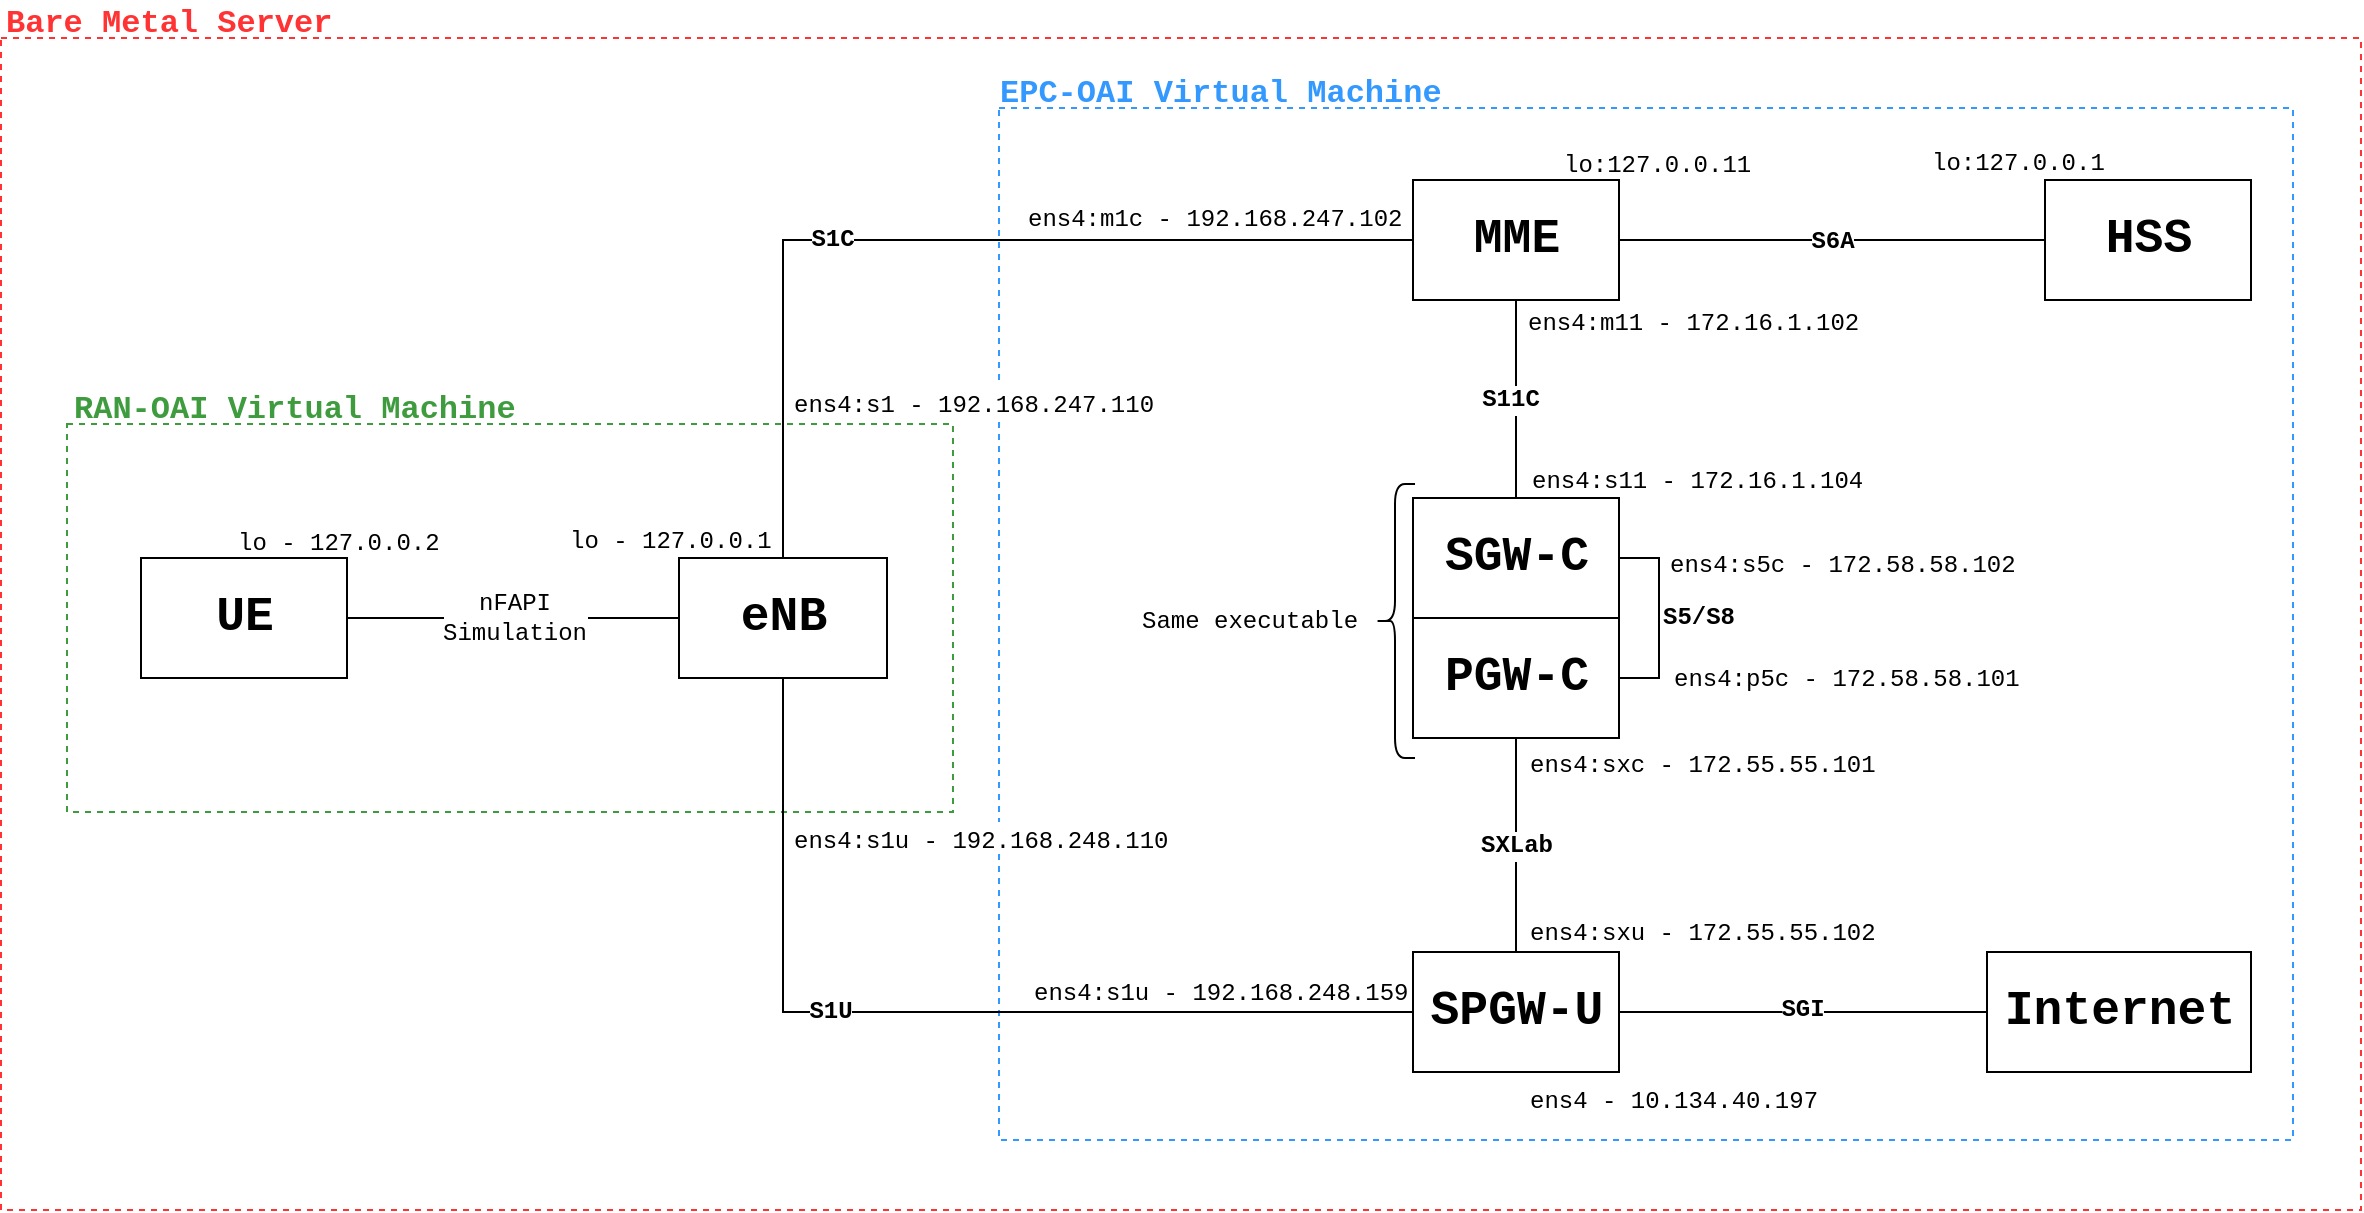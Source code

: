 <mxfile version="11.1.4" type="device"><diagram id="qCd5ODhOwnlZ6c5L1NkQ" name="Page-1"><mxGraphModel dx="868" dy="516" grid="1" gridSize="1" guides="1" tooltips="1" connect="1" arrows="1" fold="1" page="1" pageScale="1" pageWidth="1300" pageHeight="700" math="0" shadow="0"><root><mxCell id="0"/><mxCell id="1" parent="0"/><mxCell id="SDiGA9eDwOWrhzRXRL7c-49" value="" style="rounded=0;whiteSpace=wrap;html=1;fontFamily=Courier New;dashed=1;fillColor=#ffffff;gradientColor=none;strokeColor=#FF3333;" parent="1" vertex="1"><mxGeometry x="53.5" y="63" width="1180" height="586" as="geometry"/></mxCell><mxCell id="SDiGA9eDwOWrhzRXRL7c-47" value="" style="rounded=0;whiteSpace=wrap;html=1;fontFamily=Courier New;dashed=1;strokeColor=#3E9C3E;" parent="1" vertex="1"><mxGeometry x="86.5" y="256" width="443" height="194" as="geometry"/></mxCell><mxCell id="SDiGA9eDwOWrhzRXRL7c-45" value="" style="rounded=0;whiteSpace=wrap;html=1;fontFamily=Courier New;dashed=1;strokeColor=#3399FF;" parent="1" vertex="1"><mxGeometry x="552.5" y="98" width="647" height="516" as="geometry"/></mxCell><mxCell id="SDiGA9eDwOWrhzRXRL7c-10" style="edgeStyle=orthogonalEdgeStyle;rounded=0;orthogonalLoop=1;jettySize=auto;html=1;exitX=0.5;exitY=1;exitDx=0;exitDy=0;entryX=0.5;entryY=0;entryDx=0;entryDy=0;endArrow=none;endFill=0;fontFamily=Courier New;" parent="1" source="SDiGA9eDwOWrhzRXRL7c-1" target="SDiGA9eDwOWrhzRXRL7c-2" edge="1"><mxGeometry relative="1" as="geometry"/></mxCell><mxCell id="SDiGA9eDwOWrhzRXRL7c-14" value="S11C" style="text;html=1;resizable=0;points=[];align=center;verticalAlign=middle;labelBackgroundColor=#ffffff;fontStyle=1;fontFamily=Courier New;" parent="SDiGA9eDwOWrhzRXRL7c-10" vertex="1" connectable="0"><mxGeometry x="0.232" y="-1" relative="1" as="geometry"><mxPoint x="-2" y="-11.5" as="offset"/></mxGeometry></mxCell><mxCell id="SDiGA9eDwOWrhzRXRL7c-31" style="edgeStyle=orthogonalEdgeStyle;rounded=0;orthogonalLoop=1;jettySize=auto;html=1;exitX=0;exitY=0.5;exitDx=0;exitDy=0;entryX=0.5;entryY=0;entryDx=0;entryDy=0;endArrow=none;endFill=0;fontFamily=Courier New;" parent="1" source="SDiGA9eDwOWrhzRXRL7c-1" target="SDiGA9eDwOWrhzRXRL7c-30" edge="1"><mxGeometry relative="1" as="geometry"/></mxCell><mxCell id="SDiGA9eDwOWrhzRXRL7c-36" value="S1C" style="text;html=1;resizable=0;points=[];align=center;verticalAlign=middle;labelBackgroundColor=#ffffff;fontStyle=1;fontFamily=Courier New;" parent="SDiGA9eDwOWrhzRXRL7c-31" vertex="1" connectable="0"><mxGeometry x="0.19" y="26" relative="1" as="geometry"><mxPoint x="-9" y="-26.5" as="offset"/></mxGeometry></mxCell><mxCell id="SDiGA9eDwOWrhzRXRL7c-1" value="&lt;h1&gt;&lt;font&gt;MME&lt;/font&gt;&lt;/h1&gt;" style="rounded=0;whiteSpace=wrap;html=1;fontFamily=Courier New;" parent="1" vertex="1"><mxGeometry x="759.5" y="134" width="103" height="60" as="geometry"/></mxCell><mxCell id="SDiGA9eDwOWrhzRXRL7c-12" style="edgeStyle=orthogonalEdgeStyle;rounded=0;orthogonalLoop=1;jettySize=auto;html=1;exitX=1;exitY=0.5;exitDx=0;exitDy=0;entryX=1;entryY=0.5;entryDx=0;entryDy=0;endArrow=none;endFill=0;fontFamily=Courier New;" parent="1" source="SDiGA9eDwOWrhzRXRL7c-2" target="SDiGA9eDwOWrhzRXRL7c-3" edge="1"><mxGeometry relative="1" as="geometry"/></mxCell><mxCell id="SDiGA9eDwOWrhzRXRL7c-13" value="S5/S8" style="text;html=1;resizable=0;points=[];align=center;verticalAlign=middle;labelBackgroundColor=#ffffff;fontStyle=1;fontFamily=Courier New;" parent="SDiGA9eDwOWrhzRXRL7c-12" vertex="1" connectable="0"><mxGeometry x="0.36" y="-1" relative="1" as="geometry"><mxPoint x="20" y="-18" as="offset"/></mxGeometry></mxCell><mxCell id="SDiGA9eDwOWrhzRXRL7c-2" value="&lt;h1&gt;&lt;font&gt;SGW-C&lt;/font&gt;&lt;/h1&gt;" style="rounded=0;whiteSpace=wrap;html=1;fontFamily=Courier New;" parent="1" vertex="1"><mxGeometry x="759.5" y="293" width="103" height="60" as="geometry"/></mxCell><mxCell id="SDiGA9eDwOWrhzRXRL7c-11" style="edgeStyle=orthogonalEdgeStyle;rounded=0;orthogonalLoop=1;jettySize=auto;html=1;exitX=0.5;exitY=1;exitDx=0;exitDy=0;entryX=0.5;entryY=0;entryDx=0;entryDy=0;endArrow=none;endFill=0;fontFamily=Courier New;" parent="1" source="SDiGA9eDwOWrhzRXRL7c-3" target="SDiGA9eDwOWrhzRXRL7c-4" edge="1"><mxGeometry relative="1" as="geometry"/></mxCell><mxCell id="SDiGA9eDwOWrhzRXRL7c-21" value="SXLab" style="text;html=1;resizable=0;points=[];align=center;verticalAlign=middle;labelBackgroundColor=#ffffff;fontStyle=1;fontFamily=Courier New;" parent="SDiGA9eDwOWrhzRXRL7c-11" vertex="1" connectable="0"><mxGeometry x="0.178" y="-1" relative="1" as="geometry"><mxPoint x="1" y="-9.5" as="offset"/></mxGeometry></mxCell><mxCell id="SDiGA9eDwOWrhzRXRL7c-3" value="&lt;h1&gt;&lt;font&gt;PGW-C&lt;/font&gt;&lt;/h1&gt;" style="rounded=0;whiteSpace=wrap;html=1;fontFamily=Courier New;" parent="1" vertex="1"><mxGeometry x="759.5" y="353" width="103" height="60" as="geometry"/></mxCell><mxCell id="SDiGA9eDwOWrhzRXRL7c-27" style="edgeStyle=orthogonalEdgeStyle;rounded=0;orthogonalLoop=1;jettySize=auto;html=1;exitX=1;exitY=0.5;exitDx=0;exitDy=0;entryX=0;entryY=0.5;entryDx=0;entryDy=0;endArrow=none;endFill=0;fontFamily=Courier New;" parent="1" source="SDiGA9eDwOWrhzRXRL7c-4" target="SDiGA9eDwOWrhzRXRL7c-26" edge="1"><mxGeometry relative="1" as="geometry"/></mxCell><mxCell id="SDiGA9eDwOWrhzRXRL7c-28" value="SGI" style="text;html=1;resizable=0;points=[];align=center;verticalAlign=middle;labelBackgroundColor=#ffffff;fontStyle=1;fontFamily=Courier New;" parent="SDiGA9eDwOWrhzRXRL7c-27" vertex="1" connectable="0"><mxGeometry x="0.19" y="-1" relative="1" as="geometry"><mxPoint x="-18.5" y="-2" as="offset"/></mxGeometry></mxCell><mxCell id="SDiGA9eDwOWrhzRXRL7c-4" value="&lt;h1&gt;&lt;font&gt;SPGW-U&lt;/font&gt;&lt;/h1&gt;" style="rounded=0;whiteSpace=wrap;html=1;fontFamily=Courier New;" parent="1" vertex="1"><mxGeometry x="759.5" y="520" width="103" height="60" as="geometry"/></mxCell><mxCell id="SDiGA9eDwOWrhzRXRL7c-6" style="edgeStyle=orthogonalEdgeStyle;rounded=0;orthogonalLoop=1;jettySize=auto;html=1;exitX=0;exitY=0.5;exitDx=0;exitDy=0;entryX=1;entryY=0.5;entryDx=0;entryDy=0;endArrow=none;endFill=0;fontFamily=Courier New;" parent="1" source="SDiGA9eDwOWrhzRXRL7c-5" target="SDiGA9eDwOWrhzRXRL7c-1" edge="1"><mxGeometry relative="1" as="geometry"/></mxCell><mxCell id="SDiGA9eDwOWrhzRXRL7c-7" value="S6A" style="text;html=1;resizable=0;points=[];align=center;verticalAlign=middle;labelBackgroundColor=#ffffff;fontStyle=1;fontFamily=Courier New;" parent="SDiGA9eDwOWrhzRXRL7c-6" vertex="1" connectable="0"><mxGeometry x="-0.268" y="3" relative="1" as="geometry"><mxPoint x="-28.5" y="-2" as="offset"/></mxGeometry></mxCell><mxCell id="SDiGA9eDwOWrhzRXRL7c-5" value="&lt;h1&gt;&lt;font&gt;HSS&lt;/font&gt;&lt;/h1&gt;" style="rounded=0;whiteSpace=wrap;html=1;fontFamily=Courier New;" parent="1" vertex="1"><mxGeometry x="1075.5" y="134" width="103" height="60" as="geometry"/></mxCell><mxCell id="SDiGA9eDwOWrhzRXRL7c-15" value="lo:127.0.0.11" style="text;html=1;resizable=0;points=[];autosize=1;align=left;verticalAlign=top;spacingTop=-4;fontFamily=Courier New;" parent="1" vertex="1"><mxGeometry x="832.5" y="117" width="80" height="15" as="geometry"/></mxCell><mxCell id="SDiGA9eDwOWrhzRXRL7c-16" value="ens4:s11 - 172.16.1.104" style="text;html=1;resizable=0;points=[];autosize=1;align=left;verticalAlign=top;spacingTop=-4;fontFamily=Courier New;" parent="1" vertex="1"><mxGeometry x="816.5" y="275" width="140" height="15" as="geometry"/></mxCell><mxCell id="SDiGA9eDwOWrhzRXRL7c-17" value="lo:127.0.0.1" style="text;html=1;resizable=0;points=[];autosize=1;align=left;verticalAlign=top;spacingTop=-4;imageAlign=right;fontFamily=Courier New;" parent="1" vertex="1"><mxGeometry x="1016.5" y="116" width="74" height="15" as="geometry"/></mxCell><mxCell id="SDiGA9eDwOWrhzRXRL7c-18" value="ens4:m11 - 172.16.1.102" style="text;html=1;resizable=0;points=[];autosize=1;align=left;verticalAlign=top;spacingTop=-4;fontFamily=Courier New;" parent="1" vertex="1"><mxGeometry x="814.5" y="196" width="144" height="15" as="geometry"/></mxCell><mxCell id="SDiGA9eDwOWrhzRXRL7c-19" value="ens4:s5c - 172.58.58.102" style="text;html=1;resizable=0;points=[];autosize=1;align=left;verticalAlign=top;spacingTop=-4;fontFamily=Courier New;" parent="1" vertex="1"><mxGeometry x="885.5" y="317" width="146" height="15" as="geometry"/></mxCell><mxCell id="SDiGA9eDwOWrhzRXRL7c-20" value="ens4:p5c - 172.58.58.101" style="text;html=1;resizable=0;points=[];autosize=1;align=left;verticalAlign=top;spacingTop=-4;fontFamily=Courier New;" parent="1" vertex="1"><mxGeometry x="887.5" y="374" width="147" height="15" as="geometry"/></mxCell><mxCell id="SDiGA9eDwOWrhzRXRL7c-22" value="ens4:sxc -&amp;nbsp;172.55.55.101&amp;nbsp;" style="text;html=1;resizable=0;points=[];autosize=1;align=left;verticalAlign=top;spacingTop=-4;fontFamily=Courier New;" parent="1" vertex="1"><mxGeometry x="815.5" y="417" width="149" height="15" as="geometry"/></mxCell><mxCell id="SDiGA9eDwOWrhzRXRL7c-23" value="ens4:sxu -&amp;nbsp;172.55.55.102&amp;nbsp;" style="text;html=1;resizable=0;points=[];autosize=1;align=left;verticalAlign=top;spacingTop=-4;fontFamily=Courier New;" parent="1" vertex="1"><mxGeometry x="815.5" y="501" width="150" height="15" as="geometry"/></mxCell><mxCell id="SDiGA9eDwOWrhzRXRL7c-24" value="" style="shape=curlyBracket;whiteSpace=wrap;html=1;rounded=1;fontFamily=Courier New;" parent="1" vertex="1"><mxGeometry x="740.5" y="286" width="20" height="137" as="geometry"/></mxCell><mxCell id="SDiGA9eDwOWrhzRXRL7c-25" value="Same executable" style="text;html=1;resizable=0;points=[];autosize=1;align=left;verticalAlign=top;spacingTop=-4;fontFamily=Courier New;" parent="1" vertex="1"><mxGeometry x="621.5" y="345" width="104" height="15" as="geometry"/></mxCell><mxCell id="SDiGA9eDwOWrhzRXRL7c-26" value="&lt;h1&gt;&lt;font&gt;Internet&lt;/font&gt;&lt;/h1&gt;" style="rounded=0;whiteSpace=wrap;html=1;fontFamily=Courier New;" parent="1" vertex="1"><mxGeometry x="1046.5" y="520" width="132" height="60" as="geometry"/></mxCell><mxCell id="SDiGA9eDwOWrhzRXRL7c-29" value="ens4 -&amp;nbsp;10.134.40.197" style="text;html=1;resizable=0;points=[];autosize=1;align=left;verticalAlign=top;spacingTop=-4;fontFamily=Courier New;" parent="1" vertex="1"><mxGeometry x="815.5" y="585" width="124" height="15" as="geometry"/></mxCell><mxCell id="SDiGA9eDwOWrhzRXRL7c-32" style="edgeStyle=orthogonalEdgeStyle;rounded=0;orthogonalLoop=1;jettySize=auto;html=1;exitX=0.5;exitY=1;exitDx=0;exitDy=0;entryX=0;entryY=0.5;entryDx=0;entryDy=0;endArrow=none;endFill=0;fontFamily=Courier New;" parent="1" source="SDiGA9eDwOWrhzRXRL7c-30" target="SDiGA9eDwOWrhzRXRL7c-4" edge="1"><mxGeometry relative="1" as="geometry"/></mxCell><mxCell id="SDiGA9eDwOWrhzRXRL7c-34" value="S1U" style="text;html=1;resizable=0;points=[];align=center;verticalAlign=middle;labelBackgroundColor=#ffffff;fontStyle=1;fontFamily=Courier New;" parent="SDiGA9eDwOWrhzRXRL7c-32" vertex="1" connectable="0"><mxGeometry x="-0.176" y="36" relative="1" as="geometry"><mxPoint x="-8" y="35.5" as="offset"/></mxGeometry></mxCell><mxCell id="SDiGA9eDwOWrhzRXRL7c-30" value="&lt;h1&gt;&lt;font&gt;eNB&lt;/font&gt;&lt;/h1&gt;" style="rounded=0;whiteSpace=wrap;html=1;fontFamily=Courier New;" parent="1" vertex="1"><mxGeometry x="392.5" y="323" width="104" height="60" as="geometry"/></mxCell><mxCell id="SDiGA9eDwOWrhzRXRL7c-33" value="ens4:m1c - 192.168.247.102" style="text;html=1;resizable=0;points=[];autosize=1;align=left;verticalAlign=top;spacingTop=-4;fontFamily=Courier New;" parent="1" vertex="1"><mxGeometry x="564.5" y="144" width="164" height="15" as="geometry"/></mxCell><mxCell id="SDiGA9eDwOWrhzRXRL7c-35" value="ens4:s1u -&amp;nbsp;192.168.248.159" style="text;html=1;resizable=0;points=[];autosize=1;align=left;verticalAlign=top;spacingTop=-4;fontFamily=Courier New;" parent="1" vertex="1"><mxGeometry x="567.5" y="531" width="160" height="15" as="geometry"/></mxCell><mxCell id="SDiGA9eDwOWrhzRXRL7c-39" style="edgeStyle=orthogonalEdgeStyle;rounded=0;orthogonalLoop=1;jettySize=auto;html=1;exitX=1;exitY=0.5;exitDx=0;exitDy=0;entryX=0;entryY=0.5;entryDx=0;entryDy=0;endArrow=none;endFill=0;fontFamily=Courier New;" parent="1" source="SDiGA9eDwOWrhzRXRL7c-37" target="SDiGA9eDwOWrhzRXRL7c-30" edge="1"><mxGeometry relative="1" as="geometry"/></mxCell><mxCell id="SDiGA9eDwOWrhzRXRL7c-42" value="nFAPI&lt;br&gt;Simulation" style="text;html=1;resizable=0;points=[];align=center;verticalAlign=middle;labelBackgroundColor=#ffffff;fontFamily=Courier New;" parent="SDiGA9eDwOWrhzRXRL7c-39" vertex="1" connectable="0"><mxGeometry x="0.169" y="1" relative="1" as="geometry"><mxPoint x="-14" y="1" as="offset"/></mxGeometry></mxCell><mxCell id="SDiGA9eDwOWrhzRXRL7c-37" value="&lt;h1&gt;&lt;font&gt;UE&lt;/font&gt;&lt;/h1&gt;" style="rounded=0;whiteSpace=wrap;html=1;fontFamily=Courier New;" parent="1" vertex="1"><mxGeometry x="123.5" y="323" width="103" height="60" as="geometry"/></mxCell><mxCell id="SDiGA9eDwOWrhzRXRL7c-40" value="lo - 127.0.0.2" style="text;html=1;resizable=0;points=[];autosize=1;align=left;verticalAlign=top;spacingTop=-4;fontFamily=Courier New;" parent="1" vertex="1"><mxGeometry x="169.5" y="306" width="81" height="15" as="geometry"/></mxCell><mxCell id="SDiGA9eDwOWrhzRXRL7c-41" value="lo - 127.0.0.1" style="text;html=1;resizable=0;points=[];autosize=1;align=left;verticalAlign=top;spacingTop=-4;fontFamily=Courier New;" parent="1" vertex="1"><mxGeometry x="335.5" y="305" width="81" height="15" as="geometry"/></mxCell><mxCell id="SDiGA9eDwOWrhzRXRL7c-46" value="EPC-OAI Virtual Machine" style="text;html=1;resizable=0;points=[];autosize=1;align=left;verticalAlign=top;spacingTop=-4;fontFamily=Courier New;fontStyle=1;fontColor=#3399FF;fontSize=16;" parent="1" vertex="1"><mxGeometry x="550.5" y="79" width="177" height="15" as="geometry"/></mxCell><mxCell id="SDiGA9eDwOWrhzRXRL7c-48" value="RAN-OAI Virtual Machine" style="text;html=1;resizable=0;points=[];autosize=1;align=left;verticalAlign=top;spacingTop=-4;fontFamily=Courier New;fontStyle=1;fontColor=#3E9C3E;fontSize=16;" parent="1" vertex="1"><mxGeometry x="87.5" y="237" width="177" height="15" as="geometry"/></mxCell><mxCell id="SDiGA9eDwOWrhzRXRL7c-50" value="Bare Metal Server" style="text;html=1;resizable=0;points=[];autosize=1;align=left;verticalAlign=top;spacingTop=-4;fontFamily=Courier New;fontStyle=1;fontColor=#FF3333;fontSize=16;" parent="1" vertex="1"><mxGeometry x="53.5" y="44" width="174" height="20" as="geometry"/></mxCell><mxCell id="UP7lNBK0Uv7110ATi2ds-2" value="ens4:s1u - 192.168.248.110" style="text;html=1;resizable=0;points=[];autosize=1;align=left;verticalAlign=top;spacingTop=-4;fontFamily=Courier New;fillColor=#ffffff;" vertex="1" parent="1"><mxGeometry x="448" y="455" width="198" height="15" as="geometry"/></mxCell><mxCell id="UP7lNBK0Uv7110ATi2ds-1" value="ens4:s1 - 192.168.247.110" style="text;html=1;resizable=0;points=[];autosize=1;align=left;verticalAlign=top;spacingTop=-4;fontFamily=Courier New;fillColor=#ffffff;" vertex="1" parent="1"><mxGeometry x="448" y="237" width="191" height="15" as="geometry"/></mxCell></root></mxGraphModel></diagram></mxfile>